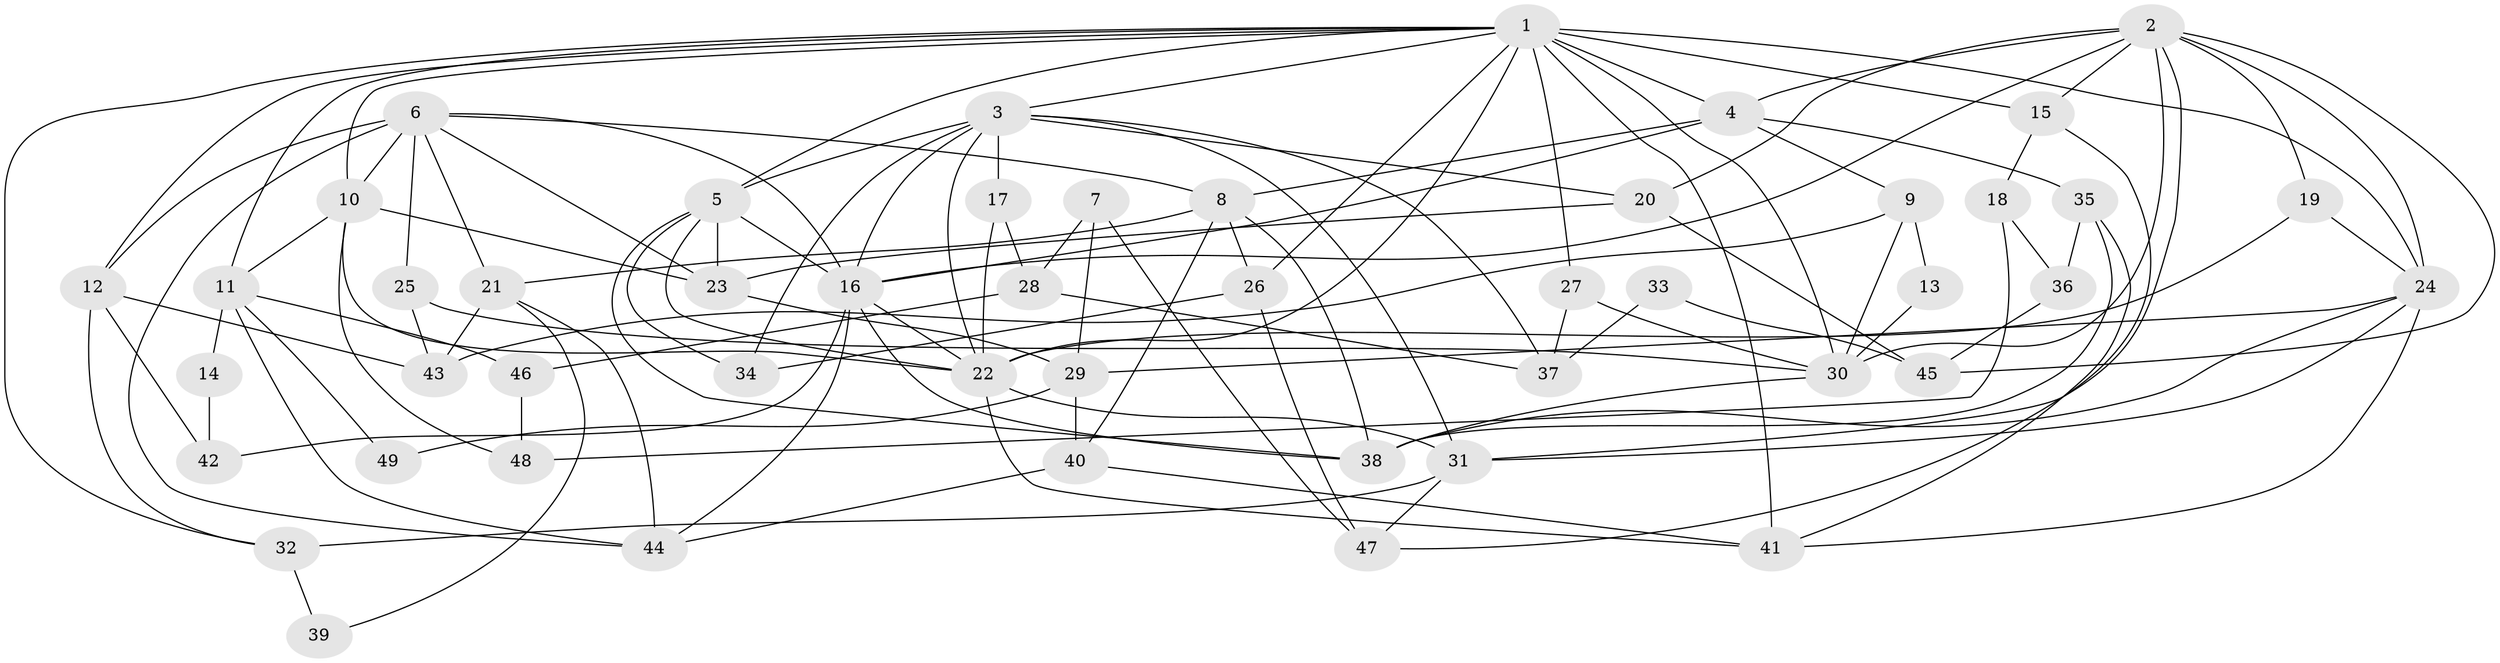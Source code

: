 // original degree distribution, {5: 0.16049382716049382, 7: 0.04938271604938271, 3: 0.30864197530864196, 4: 0.30864197530864196, 6: 0.08641975308641975, 2: 0.08641975308641975}
// Generated by graph-tools (version 1.1) at 2025/51/03/04/25 22:51:13]
// undirected, 49 vertices, 118 edges
graph export_dot {
  node [color=gray90,style=filled];
  1;
  2;
  3;
  4;
  5;
  6;
  7;
  8;
  9;
  10;
  11;
  12;
  13;
  14;
  15;
  16;
  17;
  18;
  19;
  20;
  21;
  22;
  23;
  24;
  25;
  26;
  27;
  28;
  29;
  30;
  31;
  32;
  33;
  34;
  35;
  36;
  37;
  38;
  39;
  40;
  41;
  42;
  43;
  44;
  45;
  46;
  47;
  48;
  49;
  1 -- 3 [weight=1.0];
  1 -- 4 [weight=2.0];
  1 -- 5 [weight=1.0];
  1 -- 10 [weight=1.0];
  1 -- 11 [weight=1.0];
  1 -- 12 [weight=1.0];
  1 -- 15 [weight=1.0];
  1 -- 22 [weight=1.0];
  1 -- 24 [weight=1.0];
  1 -- 26 [weight=1.0];
  1 -- 27 [weight=1.0];
  1 -- 30 [weight=1.0];
  1 -- 32 [weight=1.0];
  1 -- 41 [weight=1.0];
  2 -- 4 [weight=1.0];
  2 -- 15 [weight=1.0];
  2 -- 16 [weight=2.0];
  2 -- 19 [weight=1.0];
  2 -- 20 [weight=1.0];
  2 -- 24 [weight=2.0];
  2 -- 30 [weight=1.0];
  2 -- 31 [weight=1.0];
  2 -- 45 [weight=1.0];
  3 -- 5 [weight=1.0];
  3 -- 16 [weight=1.0];
  3 -- 17 [weight=2.0];
  3 -- 20 [weight=1.0];
  3 -- 22 [weight=1.0];
  3 -- 31 [weight=1.0];
  3 -- 34 [weight=1.0];
  3 -- 37 [weight=1.0];
  4 -- 8 [weight=1.0];
  4 -- 9 [weight=1.0];
  4 -- 16 [weight=1.0];
  4 -- 35 [weight=1.0];
  5 -- 16 [weight=1.0];
  5 -- 22 [weight=1.0];
  5 -- 23 [weight=1.0];
  5 -- 34 [weight=1.0];
  5 -- 38 [weight=1.0];
  6 -- 8 [weight=1.0];
  6 -- 10 [weight=2.0];
  6 -- 12 [weight=1.0];
  6 -- 16 [weight=1.0];
  6 -- 21 [weight=1.0];
  6 -- 23 [weight=1.0];
  6 -- 25 [weight=1.0];
  6 -- 44 [weight=1.0];
  7 -- 28 [weight=1.0];
  7 -- 29 [weight=1.0];
  7 -- 47 [weight=1.0];
  8 -- 21 [weight=1.0];
  8 -- 26 [weight=1.0];
  8 -- 38 [weight=1.0];
  8 -- 40 [weight=1.0];
  9 -- 13 [weight=1.0];
  9 -- 30 [weight=1.0];
  9 -- 43 [weight=1.0];
  10 -- 11 [weight=1.0];
  10 -- 22 [weight=1.0];
  10 -- 23 [weight=1.0];
  10 -- 48 [weight=1.0];
  11 -- 14 [weight=1.0];
  11 -- 44 [weight=1.0];
  11 -- 46 [weight=1.0];
  11 -- 49 [weight=1.0];
  12 -- 32 [weight=1.0];
  12 -- 42 [weight=1.0];
  12 -- 43 [weight=1.0];
  13 -- 30 [weight=1.0];
  14 -- 42 [weight=1.0];
  15 -- 18 [weight=1.0];
  15 -- 47 [weight=1.0];
  16 -- 22 [weight=1.0];
  16 -- 38 [weight=1.0];
  16 -- 42 [weight=1.0];
  16 -- 44 [weight=1.0];
  17 -- 22 [weight=1.0];
  17 -- 28 [weight=1.0];
  18 -- 36 [weight=1.0];
  18 -- 48 [weight=1.0];
  19 -- 22 [weight=2.0];
  19 -- 24 [weight=1.0];
  20 -- 23 [weight=1.0];
  20 -- 45 [weight=1.0];
  21 -- 39 [weight=1.0];
  21 -- 43 [weight=1.0];
  21 -- 44 [weight=1.0];
  22 -- 31 [weight=1.0];
  22 -- 41 [weight=1.0];
  23 -- 29 [weight=1.0];
  24 -- 29 [weight=1.0];
  24 -- 31 [weight=1.0];
  24 -- 38 [weight=2.0];
  24 -- 41 [weight=1.0];
  25 -- 30 [weight=1.0];
  25 -- 43 [weight=1.0];
  26 -- 34 [weight=1.0];
  26 -- 47 [weight=1.0];
  27 -- 30 [weight=1.0];
  27 -- 37 [weight=1.0];
  28 -- 37 [weight=1.0];
  28 -- 46 [weight=1.0];
  29 -- 40 [weight=1.0];
  29 -- 49 [weight=1.0];
  30 -- 38 [weight=1.0];
  31 -- 32 [weight=1.0];
  31 -- 47 [weight=1.0];
  32 -- 39 [weight=1.0];
  33 -- 37 [weight=1.0];
  33 -- 45 [weight=1.0];
  35 -- 36 [weight=1.0];
  35 -- 38 [weight=1.0];
  35 -- 41 [weight=1.0];
  36 -- 45 [weight=1.0];
  40 -- 41 [weight=1.0];
  40 -- 44 [weight=1.0];
  46 -- 48 [weight=1.0];
}
